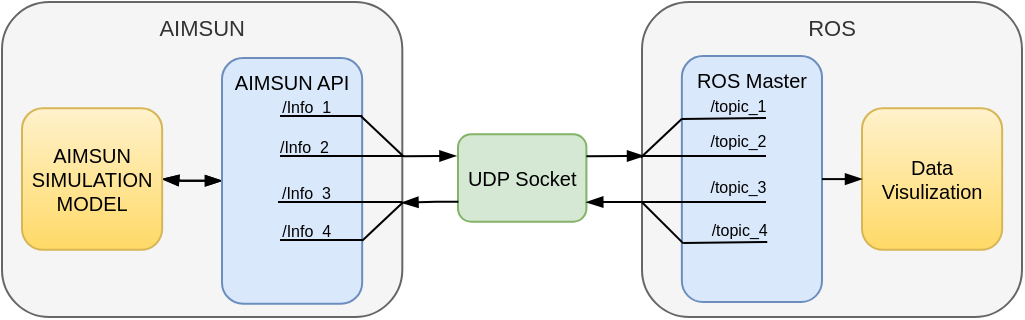 <mxfile version="14.4.9" type="github" pages="2">
  <diagram id="g7usEjnd5ee0Ly5ZbJtn" name="Page-1">
    <mxGraphModel dx="431" dy="216" grid="1" gridSize="10" guides="1" tooltips="1" connect="1" arrows="1" fold="1" page="1" pageScale="1" pageWidth="850" pageHeight="1100" math="0" shadow="0">
      <root>
        <mxCell id="0" />
        <mxCell id="1" parent="0" />
        <mxCell id="hz4YJR4XzvFQm0AhXdvi-3" value="AIMSUN" style="rounded=1;align=center;verticalAlign=top;fontSize=11;fontStyle=0;strokeColor=#666666;fillColor=#f5f5f5;fontColor=#333333;glass=0;" vertex="1" parent="1">
          <mxGeometry x="120" y="520" width="200.16" height="157.48" as="geometry" />
        </mxCell>
        <mxCell id="hz4YJR4XzvFQm0AhXdvi-12" value="" style="edgeStyle=orthogonalEdgeStyle;rounded=0;orthogonalLoop=1;jettySize=auto;endArrow=blockThin;endFill=1;startArrow=blockThin;startFill=1;" edge="1" parent="1" source="hz4YJR4XzvFQm0AhXdvi-4" target="hz4YJR4XzvFQm0AhXdvi-6">
          <mxGeometry relative="1" as="geometry" />
        </mxCell>
        <mxCell id="hz4YJR4XzvFQm0AhXdvi-13" value="" style="edgeStyle=orthogonalEdgeStyle;rounded=0;orthogonalLoop=1;jettySize=auto;startArrow=blockThin;startFill=1;endArrow=blockThin;endFill=1;strokeWidth=1;" edge="1" parent="1" source="hz4YJR4XzvFQm0AhXdvi-4" target="hz4YJR4XzvFQm0AhXdvi-6">
          <mxGeometry relative="1" as="geometry" />
        </mxCell>
        <mxCell id="hz4YJR4XzvFQm0AhXdvi-4" value="AIMSUN API" style="rounded=1;align=center;verticalAlign=top;fontSize=10;fontStyle=0;fillColor=#dae8fc;strokeColor=#6c8ebf;" vertex="1" parent="1">
          <mxGeometry x="230" y="548.01" width="70.079" height="122.834" as="geometry" />
        </mxCell>
        <mxCell id="hz4YJR4XzvFQm0AhXdvi-6" value="AIMSUN&#xa;SIMULATION&#xa;MODEL" style="rounded=1;align=center;verticalAlign=middle;fontSize=10;fontStyle=0;fillColor=#fff2cc;strokeColor=#d6b656;gradientColor=#ffd966;" vertex="1" parent="1">
          <mxGeometry x="130" y="573.07" width="70.08" height="70.866" as="geometry" />
        </mxCell>
        <mxCell id="hz4YJR4XzvFQm0AhXdvi-7" value="UDP Socket" style="rounded=1;align=center;verticalAlign=middle;fillColor=#d5e8d4;strokeColor=#82b366;fontSize=10;fontStyle=0;" vertex="1" parent="1">
          <mxGeometry x="348" y="586.15" width="64.21" height="43.71" as="geometry" />
        </mxCell>
        <mxCell id="hz4YJR4XzvFQm0AhXdvi-8" value="ROS" style="rounded=1;align=center;verticalAlign=top;fontSize=11;fontStyle=0;strokeColor=#666666;fillColor=#f5f5f5;fontColor=#333333;glass=0;" vertex="1" parent="1">
          <mxGeometry x="440" y="520" width="190" height="157.48" as="geometry" />
        </mxCell>
        <mxCell id="hz4YJR4XzvFQm0AhXdvi-9" value="ROS Master" style="rounded=1;align=center;verticalAlign=top;fontSize=10;fontStyle=0;fillColor=#dae8fc;strokeColor=#6c8ebf;" vertex="1" parent="1">
          <mxGeometry x="459.93" y="547.01" width="70.07" height="122.99" as="geometry" />
        </mxCell>
        <mxCell id="hz4YJR4XzvFQm0AhXdvi-15" value="Data&#xa;Visulization" style="rounded=1;align=center;verticalAlign=middle;fontSize=10;fontStyle=0;fillColor=#fff2cc;strokeColor=#d6b656;gradientColor=#ffd966;" vertex="1" parent="1">
          <mxGeometry x="550" y="573.07" width="70.079" height="70.866" as="geometry" />
        </mxCell>
        <mxCell id="hz4YJR4XzvFQm0AhXdvi-17" value="" style="rounded=0;orthogonalLoop=1;jettySize=auto;startArrow=blockThin;startFill=1;endArrow=none;endFill=0;strokeWidth=1;entryX=1.003;entryY=0.49;entryDx=0;entryDy=0;exitX=-0.012;exitY=0.247;exitDx=0;exitDy=0;exitPerimeter=0;entryPerimeter=0;" edge="1" parent="1" source="hz4YJR4XzvFQm0AhXdvi-7" target="hz4YJR4XzvFQm0AhXdvi-3">
          <mxGeometry relative="1" as="geometry">
            <mxPoint x="350" y="597" as="sourcePoint" />
            <mxPoint x="310" y="597" as="targetPoint" />
          </mxGeometry>
        </mxCell>
        <mxCell id="hz4YJR4XzvFQm0AhXdvi-18" value="" style="rounded=0;orthogonalLoop=1;jettySize=auto;startArrow=blockThin;startFill=1;endArrow=none;endFill=0;strokeWidth=1;entryX=1;entryY=0.25;entryDx=0;entryDy=0;" edge="1" parent="1" target="hz4YJR4XzvFQm0AhXdvi-7">
          <mxGeometry relative="1" as="geometry">
            <mxPoint x="441" y="597" as="sourcePoint" />
            <mxPoint x="300" y="607.077" as="targetPoint" />
          </mxGeometry>
        </mxCell>
        <mxCell id="hz4YJR4XzvFQm0AhXdvi-20" value="" style="edgeStyle=orthogonalEdgeStyle;rounded=0;orthogonalLoop=1;jettySize=auto;startArrow=blockThin;startFill=1;endArrow=none;endFill=0;strokeWidth=1;entryX=1;entryY=0.5;entryDx=0;entryDy=0;" edge="1" parent="1" source="hz4YJR4XzvFQm0AhXdvi-15" target="hz4YJR4XzvFQm0AhXdvi-9">
          <mxGeometry relative="1" as="geometry">
            <mxPoint x="466.18" y="606.56" as="sourcePoint" />
            <mxPoint x="424.21" y="607.078" as="targetPoint" />
          </mxGeometry>
        </mxCell>
        <mxCell id="hz4YJR4XzvFQm0AhXdvi-23" value="" style="edgeStyle=orthogonalEdgeStyle;rounded=0;orthogonalLoop=1;jettySize=auto;startArrow=none;startFill=0;endArrow=none;endFill=0;strokeWidth=1;" edge="1" parent="1">
          <mxGeometry relative="1" as="geometry">
            <mxPoint x="502" y="597.0" as="sourcePoint" />
            <mxPoint x="440" y="597.0" as="targetPoint" />
          </mxGeometry>
        </mxCell>
        <mxCell id="hz4YJR4XzvFQm0AhXdvi-24" value="/topic_2" style="edgeLabel;align=center;verticalAlign=middle;resizable=0;points=[];fontSize=8;labelBackgroundColor=none;" vertex="1" connectable="0" parent="hz4YJR4XzvFQm0AhXdvi-23">
          <mxGeometry x="-0.195" y="2" relative="1" as="geometry">
            <mxPoint x="11" y="-10" as="offset" />
          </mxGeometry>
        </mxCell>
        <mxCell id="hz4YJR4XzvFQm0AhXdvi-25" value="" style="rounded=0;orthogonalLoop=1;jettySize=auto;startArrow=none;startFill=0;endArrow=none;endFill=0;strokeWidth=1;" edge="1" parent="1">
          <mxGeometry relative="1" as="geometry">
            <mxPoint x="502.0" y="578.0" as="sourcePoint" />
            <mxPoint x="460" y="578.49" as="targetPoint" />
          </mxGeometry>
        </mxCell>
        <mxCell id="hz4YJR4XzvFQm0AhXdvi-26" value="/topic_1" style="edgeLabel;align=center;verticalAlign=middle;resizable=0;points=[];fontSize=8;labelBackgroundColor=none;" vertex="1" connectable="0" parent="hz4YJR4XzvFQm0AhXdvi-25">
          <mxGeometry x="-0.195" y="2" relative="1" as="geometry">
            <mxPoint x="2.94" y="-8.49" as="offset" />
          </mxGeometry>
        </mxCell>
        <mxCell id="hz4YJR4XzvFQm0AhXdvi-27" value="" style="rounded=0;orthogonalLoop=1;jettySize=auto;startArrow=none;startFill=0;endArrow=none;endFill=0;strokeWidth=1;entryX=-0.003;entryY=0.494;entryDx=0;entryDy=0;exitX=0.001;exitY=0.255;exitDx=0;exitDy=0;entryPerimeter=0;exitPerimeter=0;" edge="1" parent="1" source="hz4YJR4XzvFQm0AhXdvi-9" target="hz4YJR4XzvFQm0AhXdvi-8">
          <mxGeometry relative="1" as="geometry">
            <mxPoint x="450.84" y="607.12" as="sourcePoint" />
            <mxPoint x="424.21" y="607.077" as="targetPoint" />
          </mxGeometry>
        </mxCell>
        <mxCell id="K6NKCnMjnbAVRSnIbpeF-1" value="" style="edgeStyle=orthogonalEdgeStyle;rounded=0;orthogonalLoop=1;jettySize=auto;startArrow=none;startFill=0;endArrow=none;endFill=0;strokeWidth=1;" edge="1" parent="1">
          <mxGeometry relative="1" as="geometry">
            <mxPoint x="502" y="620.0" as="sourcePoint" />
            <mxPoint x="440" y="620.0" as="targetPoint" />
          </mxGeometry>
        </mxCell>
        <mxCell id="K6NKCnMjnbAVRSnIbpeF-2" value="/topic_3" style="edgeLabel;align=center;verticalAlign=middle;resizable=0;points=[];fontSize=8;labelBackgroundColor=none;" vertex="1" connectable="0" parent="K6NKCnMjnbAVRSnIbpeF-1">
          <mxGeometry x="-0.195" y="2" relative="1" as="geometry">
            <mxPoint x="11" y="-10" as="offset" />
          </mxGeometry>
        </mxCell>
        <mxCell id="K6NKCnMjnbAVRSnIbpeF-3" value="" style="rounded=0;orthogonalLoop=1;jettySize=auto;startArrow=none;startFill=0;endArrow=none;endFill=0;strokeWidth=1;" edge="1" parent="1">
          <mxGeometry relative="1" as="geometry">
            <mxPoint x="502.63" y="640.0" as="sourcePoint" />
            <mxPoint x="460.63" y="640.49" as="targetPoint" />
          </mxGeometry>
        </mxCell>
        <mxCell id="K6NKCnMjnbAVRSnIbpeF-4" value="/topic_4" style="edgeLabel;align=center;verticalAlign=middle;resizable=0;points=[];fontSize=8;labelBackgroundColor=none;" vertex="1" connectable="0" parent="K6NKCnMjnbAVRSnIbpeF-3">
          <mxGeometry x="-0.195" y="2" relative="1" as="geometry">
            <mxPoint x="2.94" y="-8.49" as="offset" />
          </mxGeometry>
        </mxCell>
        <mxCell id="K6NKCnMjnbAVRSnIbpeF-5" value="" style="rounded=0;orthogonalLoop=1;jettySize=auto;startArrow=none;startFill=0;endArrow=none;endFill=0;strokeWidth=1;exitX=0.001;exitY=0.255;exitDx=0;exitDy=0;exitPerimeter=0;entryX=0;entryY=0.636;entryDx=0;entryDy=0;entryPerimeter=0;" edge="1" parent="1" target="hz4YJR4XzvFQm0AhXdvi-8">
          <mxGeometry relative="1" as="geometry">
            <mxPoint x="460.643" y="640.673" as="sourcePoint" />
            <mxPoint x="440" y="621" as="targetPoint" />
          </mxGeometry>
        </mxCell>
        <mxCell id="K6NKCnMjnbAVRSnIbpeF-6" value="" style="edgeStyle=orthogonalEdgeStyle;rounded=0;orthogonalLoop=1;jettySize=auto;startArrow=none;startFill=0;endArrow=blockThin;endFill=1;strokeWidth=1;entryX=0.999;entryY=0.776;entryDx=0;entryDy=0;entryPerimeter=0;" edge="1" parent="1" target="hz4YJR4XzvFQm0AhXdvi-7">
          <mxGeometry relative="1" as="geometry">
            <mxPoint x="440" y="620" as="sourcePoint" />
            <mxPoint x="420" y="620" as="targetPoint" />
            <Array as="points">
              <mxPoint x="427" y="620" />
            </Array>
          </mxGeometry>
        </mxCell>
        <mxCell id="K6NKCnMjnbAVRSnIbpeF-7" value="" style="edgeStyle=orthogonalEdgeStyle;rounded=0;orthogonalLoop=1;jettySize=auto;startArrow=none;startFill=0;endArrow=blockThin;endFill=1;strokeWidth=1;entryX=0.998;entryY=0.637;entryDx=0;entryDy=0;entryPerimeter=0;exitX=0.003;exitY=0.771;exitDx=0;exitDy=0;exitPerimeter=0;" edge="1" parent="1" source="hz4YJR4XzvFQm0AhXdvi-7" target="hz4YJR4XzvFQm0AhXdvi-3">
          <mxGeometry relative="1" as="geometry">
            <mxPoint x="340" y="620" as="sourcePoint" />
            <mxPoint x="324.146" y="620.069" as="targetPoint" />
            <Array as="points">
              <mxPoint x="337" y="620" />
            </Array>
          </mxGeometry>
        </mxCell>
        <mxCell id="K6NKCnMjnbAVRSnIbpeF-8" value="" style="edgeStyle=orthogonalEdgeStyle;rounded=0;orthogonalLoop=1;jettySize=auto;startArrow=none;startFill=0;endArrow=none;endFill=0;strokeWidth=1;" edge="1" parent="1">
          <mxGeometry relative="1" as="geometry">
            <mxPoint x="321" y="597.0" as="sourcePoint" />
            <mxPoint x="259" y="597.0" as="targetPoint" />
            <Array as="points">
              <mxPoint x="299" y="597" />
              <mxPoint x="299" y="597" />
            </Array>
          </mxGeometry>
        </mxCell>
        <mxCell id="K6NKCnMjnbAVRSnIbpeF-9" value="/Info_2" style="edgeLabel;align=center;verticalAlign=middle;resizable=0;points=[];fontSize=8;labelBackgroundColor=none;" vertex="1" connectable="0" parent="K6NKCnMjnbAVRSnIbpeF-8">
          <mxGeometry x="-0.195" y="2" relative="1" as="geometry">
            <mxPoint x="-25.03" y="-7" as="offset" />
          </mxGeometry>
        </mxCell>
        <mxCell id="K6NKCnMjnbAVRSnIbpeF-10" value="" style="rounded=0;orthogonalLoop=1;jettySize=auto;startArrow=none;startFill=0;endArrow=none;endFill=0;strokeWidth=1;entryX=-0.003;entryY=0.494;entryDx=0;entryDy=0;exitX=0.001;exitY=0.255;exitDx=0;exitDy=0;entryPerimeter=0;exitPerimeter=0;" edge="1" parent="1">
          <mxGeometry relative="1" as="geometry">
            <mxPoint x="320.65" y="620.002" as="sourcePoint" />
            <mxPoint x="300.08" y="639.425" as="targetPoint" />
          </mxGeometry>
        </mxCell>
        <mxCell id="K6NKCnMjnbAVRSnIbpeF-11" value="" style="rounded=0;orthogonalLoop=1;jettySize=auto;startArrow=none;startFill=0;endArrow=none;endFill=0;strokeWidth=1;exitX=0.001;exitY=0.255;exitDx=0;exitDy=0;exitPerimeter=0;entryX=0.992;entryY=0.237;entryDx=0;entryDy=0;entryPerimeter=0;" edge="1" parent="1" target="hz4YJR4XzvFQm0AhXdvi-4">
          <mxGeometry relative="1" as="geometry">
            <mxPoint x="320.163" y="596.583" as="sourcePoint" />
            <mxPoint x="299.52" y="576.067" as="targetPoint" />
          </mxGeometry>
        </mxCell>
        <mxCell id="K6NKCnMjnbAVRSnIbpeF-12" value="" style="edgeStyle=orthogonalEdgeStyle;rounded=0;orthogonalLoop=1;jettySize=auto;startArrow=none;startFill=0;endArrow=none;endFill=0;strokeWidth=1;" edge="1" parent="1">
          <mxGeometry relative="1" as="geometry">
            <mxPoint x="279" y="577" as="sourcePoint" />
            <mxPoint x="259" y="577.0" as="targetPoint" />
            <Array as="points">
              <mxPoint x="300.08" y="577" />
              <mxPoint x="300.08" y="577" />
            </Array>
          </mxGeometry>
        </mxCell>
        <mxCell id="K6NKCnMjnbAVRSnIbpeF-13" value="/Info_1" style="edgeLabel;align=center;verticalAlign=middle;resizable=0;points=[];fontSize=8;labelBackgroundColor=none;" vertex="1" connectable="0" parent="K6NKCnMjnbAVRSnIbpeF-12">
          <mxGeometry x="-0.195" y="2" relative="1" as="geometry">
            <mxPoint x="-24.12" y="-7" as="offset" />
          </mxGeometry>
        </mxCell>
        <mxCell id="K6NKCnMjnbAVRSnIbpeF-14" value="" style="edgeStyle=orthogonalEdgeStyle;rounded=0;orthogonalLoop=1;jettySize=auto;startArrow=none;startFill=0;endArrow=none;endFill=0;strokeWidth=1;" edge="1" parent="1">
          <mxGeometry relative="1" as="geometry">
            <mxPoint x="320" y="620.0" as="sourcePoint" />
            <mxPoint x="258" y="620.0" as="targetPoint" />
            <Array as="points">
              <mxPoint x="298" y="620" />
              <mxPoint x="298" y="620" />
            </Array>
          </mxGeometry>
        </mxCell>
        <mxCell id="K6NKCnMjnbAVRSnIbpeF-15" value="/Info_3" style="edgeLabel;align=center;verticalAlign=middle;resizable=0;points=[];fontSize=8;labelBackgroundColor=none;" vertex="1" connectable="0" parent="K6NKCnMjnbAVRSnIbpeF-14">
          <mxGeometry x="-0.195" y="2" relative="1" as="geometry">
            <mxPoint x="-23.03" y="-7" as="offset" />
          </mxGeometry>
        </mxCell>
        <mxCell id="K6NKCnMjnbAVRSnIbpeF-16" value="" style="edgeStyle=orthogonalEdgeStyle;rounded=0;orthogonalLoop=1;jettySize=auto;startArrow=none;startFill=0;endArrow=none;endFill=0;strokeWidth=1;" edge="1" parent="1">
          <mxGeometry relative="1" as="geometry">
            <mxPoint x="279" y="639" as="sourcePoint" />
            <mxPoint x="259" y="639.0" as="targetPoint" />
            <Array as="points">
              <mxPoint x="300.08" y="639" />
              <mxPoint x="300.08" y="639" />
            </Array>
          </mxGeometry>
        </mxCell>
        <mxCell id="K6NKCnMjnbAVRSnIbpeF-17" value="/Info_4" style="edgeLabel;align=center;verticalAlign=middle;resizable=0;points=[];fontSize=8;labelBackgroundColor=none;" vertex="1" connectable="0" parent="K6NKCnMjnbAVRSnIbpeF-16">
          <mxGeometry x="-0.195" y="2" relative="1" as="geometry">
            <mxPoint x="-24.12" y="-7" as="offset" />
          </mxGeometry>
        </mxCell>
      </root>
    </mxGraphModel>
  </diagram>
  <diagram id="0cfiP9lgbRmooCwSaKp9" name="Page-2">
    <mxGraphModel dx="1550" dy="836" grid="1" gridSize="10" guides="1" tooltips="1" connect="1" arrows="1" fold="1" page="1" pageScale="1" pageWidth="850" pageHeight="1100" math="0" shadow="0">
      <root>
        <mxCell id="zubyIa7aWpSav51OET3G-0" />
        <mxCell id="zubyIa7aWpSav51OET3G-1" parent="zubyIa7aWpSav51OET3G-0" />
        <mxCell id="zubyIa7aWpSav51OET3G-2" value="" style="edgeStyle=orthogonalEdgeStyle;rounded=0;orthogonalLoop=1;jettySize=auto;startArrow=none;startFill=0;endArrow=classicThin;endFill=1;fontSize=7;dashed=1;" edge="1" parent="zubyIa7aWpSav51OET3G-1" source="zubyIa7aWpSav51OET3G-6" target="zubyIa7aWpSav51OET3G-14">
          <mxGeometry relative="1" as="geometry" />
        </mxCell>
        <mxCell id="zubyIa7aWpSav51OET3G-3" value="estimation\&#xa;preview" style="edgeLabel;align=center;verticalAlign=middle;resizable=0;points=[];fontSize=7;" vertex="1" connectable="0" parent="zubyIa7aWpSav51OET3G-2">
          <mxGeometry x="-0.254" relative="1" as="geometry">
            <mxPoint x="-22" y="-6.04" as="offset" />
          </mxGeometry>
        </mxCell>
        <mxCell id="zubyIa7aWpSav51OET3G-4" value="" style="edgeStyle=orthogonalEdgeStyle;rounded=0;orthogonalLoop=1;jettySize=auto;entryX=0;entryY=0.25;entryDx=0;entryDy=0;startArrow=none;startFill=0;endArrow=classicThin;endFill=1;fontSize=7;exitX=1;exitY=0.5;exitDx=0;exitDy=0;" edge="1" parent="zubyIa7aWpSav51OET3G-1" source="zubyIa7aWpSav51OET3G-6" target="zubyIa7aWpSav51OET3G-35">
          <mxGeometry relative="1" as="geometry">
            <Array as="points">
              <mxPoint x="420" y="246" />
              <mxPoint x="420" y="278" />
            </Array>
          </mxGeometry>
        </mxCell>
        <mxCell id="zubyIa7aWpSav51OET3G-5" value="bank, &#xa;grade" style="edgeLabel;align=center;verticalAlign=middle;resizable=0;points=[];fontSize=7;" vertex="1" connectable="0" parent="zubyIa7aWpSav51OET3G-4">
          <mxGeometry x="0.588" y="-1" relative="1" as="geometry">
            <mxPoint x="23" y="-2.1" as="offset" />
          </mxGeometry>
        </mxCell>
        <mxCell id="zubyIa7aWpSav51OET3G-6" value="road friction,&#xa;road geometry" style="rounded=1;labelBackgroundColor=none;arcSize=16;verticalAlign=middle;fontSize=10;align=center;fillColor=#f5f5f5;strokeColor=#666666;fontColor=#333333;" vertex="1" parent="zubyIa7aWpSav51OET3G-1">
          <mxGeometry x="175" y="230" width="66" height="31.42" as="geometry" />
        </mxCell>
        <mxCell id="zubyIa7aWpSav51OET3G-7" value="Vehicle Kinematics" style="rounded=1;align=center;verticalAlign=top;fontSize=10;fontStyle=0;strokeColor=#666666;fillColor=#f5f5f5;fontColor=#333333;glass=0;" vertex="1" parent="zubyIa7aWpSav51OET3G-1">
          <mxGeometry x="461.65" y="320" width="98.35" height="126" as="geometry" />
        </mxCell>
        <mxCell id="zubyIa7aWpSav51OET3G-8" value="Vehicle Dynamics" style="rounded=1;align=center;verticalAlign=top;fontSize=10;fontStyle=0;strokeColor=#666666;fillColor=#f5f5f5;fontColor=#333333;glass=0;" vertex="1" parent="zubyIa7aWpSav51OET3G-1">
          <mxGeometry x="290.32" y="270" width="108.35" height="176" as="geometry" />
        </mxCell>
        <mxCell id="zubyIa7aWpSav51OET3G-9" value="" style="edgeStyle=orthogonalEdgeStyle;rounded=0;orthogonalLoop=1;jettySize=auto;entryX=0;entryY=0.5;entryDx=0;entryDy=0;exitX=1;exitY=0.25;exitDx=0;exitDy=0;endArrow=classicThin;endFill=1;" edge="1" parent="zubyIa7aWpSav51OET3G-1" source="zubyIa7aWpSav51OET3G-14" target="zubyIa7aWpSav51OET3G-17">
          <mxGeometry relative="1" as="geometry">
            <mxPoint x="230" y="369" as="sourcePoint" />
          </mxGeometry>
        </mxCell>
        <mxCell id="zubyIa7aWpSav51OET3G-10" value="driving/brake &#xa;torque T" style="edgeLabel;align=center;verticalAlign=middle;resizable=0;points=[];fontSize=7;" vertex="1" connectable="0" parent="zubyIa7aWpSav51OET3G-9">
          <mxGeometry x="-0.258" y="-1" relative="1" as="geometry">
            <mxPoint x="1.24" y="-11.41" as="offset" />
          </mxGeometry>
        </mxCell>
        <mxCell id="zubyIa7aWpSav51OET3G-11" value="" style="edgeStyle=orthogonalEdgeStyle;rounded=0;orthogonalLoop=1;jettySize=auto;exitX=1;exitY=0.75;exitDx=0;exitDy=0;fontSize=7;endArrow=classicThin;endFill=1;fillColor=#d5e8d4;strokeColor=#82b366;entryX=0;entryY=0.25;entryDx=0;entryDy=0;" edge="1" parent="zubyIa7aWpSav51OET3G-1" source="zubyIa7aWpSav51OET3G-14" target="zubyIa7aWpSav51OET3G-25">
          <mxGeometry relative="1" as="geometry" />
        </mxCell>
        <mxCell id="zubyIa7aWpSav51OET3G-12" value="steering δ" style="edgeLabel;align=center;verticalAlign=middle;resizable=0;points=[];fontSize=7;" vertex="1" connectable="0" parent="zubyIa7aWpSav51OET3G-11">
          <mxGeometry x="-0.199" y="1" relative="1" as="geometry">
            <mxPoint x="-10.86" y="-25.51" as="offset" />
          </mxGeometry>
        </mxCell>
        <mxCell id="zubyIa7aWpSav51OET3G-13" value="" style="edgeStyle=orthogonalEdgeStyle;rounded=0;orthogonalLoop=1;jettySize=auto;exitX=1;exitY=0.75;exitDx=0;exitDy=0;entryX=0;entryY=0.25;entryDx=0;entryDy=0;fontSize=7;endArrow=classicThin;endFill=1;fillColor=#d5e8d4;strokeColor=#82b366;" edge="1" parent="zubyIa7aWpSav51OET3G-1" source="zubyIa7aWpSav51OET3G-14" target="zubyIa7aWpSav51OET3G-28">
          <mxGeometry relative="1" as="geometry">
            <Array as="points">
              <mxPoint x="420" y="356" />
              <mxPoint x="420" y="401" />
            </Array>
          </mxGeometry>
        </mxCell>
        <mxCell id="zubyIa7aWpSav51OET3G-14" value="Driver &#xa;Model and &#xa;Controller" style="rounded=1;align=center;verticalAlign=middle;fontSize=10;fontStyle=0;fillColor=#F8CBAD;strokeColor=#578EC0;arcSize=10;" vertex="1" parent="zubyIa7aWpSav51OET3G-1">
          <mxGeometry x="175" y="284.68" width="66" height="95.03" as="geometry" />
        </mxCell>
        <mxCell id="zubyIa7aWpSav51OET3G-15" value="" style="edgeStyle=orthogonalEdgeStyle;rounded=0;orthogonalLoop=1;jettySize=auto;fontSize=7;entryX=0;entryY=0.25;entryDx=0;entryDy=0;endArrow=classicThin;endFill=1;fillColor=#dae8fc;strokeColor=#6c8ebf;" edge="1" parent="zubyIa7aWpSav51OET3G-1" source="zubyIa7aWpSav51OET3G-17" target="zubyIa7aWpSav51OET3G-31">
          <mxGeometry relative="1" as="geometry">
            <mxPoint x="460" y="300" as="targetPoint" />
            <Array as="points">
              <mxPoint x="420" y="308" />
              <mxPoint x="420" y="348" />
            </Array>
          </mxGeometry>
        </mxCell>
        <mxCell id="zubyIa7aWpSav51OET3G-16" value="rotational &#xa;velocity ω" style="edgeLabel;align=center;verticalAlign=middle;resizable=0;points=[];fontSize=7;" vertex="1" connectable="0" parent="zubyIa7aWpSav51OET3G-15">
          <mxGeometry x="0.169" relative="1" as="geometry">
            <mxPoint x="18.64" y="-10.92" as="offset" />
          </mxGeometry>
        </mxCell>
        <mxCell id="zubyIa7aWpSav51OET3G-17" value="4 Wheels" style="rounded=1;align=center;verticalAlign=middle;fontSize=10;fontStyle=0;fillColor=#fff2cc;strokeColor=#d6b656;gradientColor=#ffd966;" vertex="1" parent="zubyIa7aWpSav51OET3G-1">
          <mxGeometry x="303" y="298.425" width="83" height="20" as="geometry" />
        </mxCell>
        <mxCell id="zubyIa7aWpSav51OET3G-18" value="" style="edgeStyle=orthogonalEdgeStyle;rounded=0;orthogonalLoop=1;jettySize=auto;exitX=0.5;exitY=1;exitDx=0;exitDy=0;" edge="1" parent="zubyIa7aWpSav51OET3G-1" source="zubyIa7aWpSav51OET3G-17" target="zubyIa7aWpSav51OET3G-17">
          <mxGeometry relative="1" as="geometry" />
        </mxCell>
        <mxCell id="zubyIa7aWpSav51OET3G-19" value="" style="edgeStyle=orthogonalEdgeStyle;rounded=0;orthogonalLoop=1;jettySize=auto;exitX=1;exitY=0.5;exitDx=0;exitDy=0;fontSize=7;endArrow=classicThin;endFill=1;entryX=0.5;entryY=1;entryDx=0;entryDy=0;" edge="1" parent="zubyIa7aWpSav51OET3G-1" source="zubyIa7aWpSav51OET3G-21" target="zubyIa7aWpSav51OET3G-25">
          <mxGeometry relative="1" as="geometry">
            <mxPoint x="345" y="430" as="targetPoint" />
            <Array as="points">
              <mxPoint x="704" y="332" />
              <mxPoint x="704" y="470" />
              <mxPoint x="345" y="470" />
            </Array>
          </mxGeometry>
        </mxCell>
        <mxCell id="zubyIa7aWpSav51OET3G-20" value="Ftx,Fty" style="edgeLabel;align=center;verticalAlign=middle;resizable=0;points=[];fontSize=7;" vertex="1" connectable="0" parent="zubyIa7aWpSav51OET3G-19">
          <mxGeometry x="0.217" relative="1" as="geometry">
            <mxPoint x="2.99" y="-6" as="offset" />
          </mxGeometry>
        </mxCell>
        <mxCell id="zubyIa7aWpSav51OET3G-21" value="Tires" style="rounded=1;align=center;verticalAlign=middle;fillColor=#d0cee2;strokeColor=#56517e;fontSize=9;fontStyle=0;" vertex="1" parent="zubyIa7aWpSav51OET3G-1">
          <mxGeometry x="620" y="305.32" width="64" height="53.76" as="geometry" />
        </mxCell>
        <mxCell id="zubyIa7aWpSav51OET3G-22" value="" style="edgeStyle=orthogonalEdgeStyle;rounded=0;orthogonalLoop=1;jettySize=auto;fontSize=7;entryX=-0.003;entryY=0.685;entryDx=0;entryDy=0;entryPerimeter=0;endArrow=classicThin;endFill=1;exitX=1;exitY=0.75;exitDx=0;exitDy=0;fillColor=#fff2cc;strokeColor=#d6b656;" edge="1" parent="zubyIa7aWpSav51OET3G-1" source="zubyIa7aWpSav51OET3G-25" target="zubyIa7aWpSav51OET3G-28">
          <mxGeometry relative="1" as="geometry" />
        </mxCell>
        <mxCell id="zubyIa7aWpSav51OET3G-23" value="Vx,Vy,r" style="edgeLabel;align=center;verticalAlign=middle;resizable=0;points=[];fontSize=7;" vertex="1" connectable="0" parent="zubyIa7aWpSav51OET3G-22">
          <mxGeometry x="-0.624" relative="1" as="geometry">
            <mxPoint x="9.99" y="-5.7" as="offset" />
          </mxGeometry>
        </mxCell>
        <mxCell id="zubyIa7aWpSav51OET3G-24" value="" style="edgeStyle=orthogonalEdgeStyle;rounded=0;orthogonalLoop=1;jettySize=auto;startArrow=none;startFill=0;endArrow=classicThin;endFill=1;fontSize=7;entryX=0;entryY=0.75;entryDx=0;entryDy=0;exitX=1;exitY=0.75;exitDx=0;exitDy=0;fillColor=#fff2cc;strokeColor=#d6b656;" edge="1" parent="zubyIa7aWpSav51OET3G-1" source="zubyIa7aWpSav51OET3G-25" target="zubyIa7aWpSav51OET3G-31">
          <mxGeometry relative="1" as="geometry">
            <mxPoint x="450" y="410" as="targetPoint" />
            <Array as="points">
              <mxPoint x="440" y="416" />
              <mxPoint x="440" y="364" />
            </Array>
          </mxGeometry>
        </mxCell>
        <mxCell id="zubyIa7aWpSav51OET3G-25" value="Vehicle Body:&#xa;Longitudinal,&#xa;Lateral,Yaw" style="rounded=1;align=center;verticalAlign=middle;fontSize=10;fontStyle=0;fillColor=#fff2cc;strokeColor=#d6b656;gradientColor=#ffd966;" vertex="1" parent="zubyIa7aWpSav51OET3G-1">
          <mxGeometry x="303.68" y="363" width="83" height="70" as="geometry" />
        </mxCell>
        <mxCell id="zubyIa7aWpSav51OET3G-26" value="" style="edgeStyle=orthogonalEdgeStyle;rounded=0;orthogonalLoop=1;jettySize=auto;startArrow=none;startFill=0;endArrow=classicThin;endFill=1;fontSize=7;entryX=-0.01;entryY=0.795;entryDx=0;entryDy=0;entryPerimeter=0;" edge="1" parent="zubyIa7aWpSav51OET3G-1" source="zubyIa7aWpSav51OET3G-28" target="zubyIa7aWpSav51OET3G-21">
          <mxGeometry relative="1" as="geometry">
            <mxPoint x="610" y="370" as="targetPoint" />
            <Array as="points">
              <mxPoint x="600" y="410" />
              <mxPoint x="600" y="348" />
            </Array>
          </mxGeometry>
        </mxCell>
        <mxCell id="zubyIa7aWpSav51OET3G-27" value="α" style="edgeLabel;align=center;verticalAlign=middle;resizable=0;points=[];fontSize=7;" vertex="1" connectable="0" parent="zubyIa7aWpSav51OET3G-26">
          <mxGeometry x="-0.642" y="-1" relative="1" as="geometry">
            <mxPoint x="5.88" y="-9.8" as="offset" />
          </mxGeometry>
        </mxCell>
        <mxCell id="zubyIa7aWpSav51OET3G-28" value="Slip Angle" style="rounded=1;align=center;verticalAlign=middle;fillColor=#b1ddf0;strokeColor=#10739e;fontSize=9;fontStyle=0;" vertex="1" parent="zubyIa7aWpSav51OET3G-1">
          <mxGeometry x="478.72" y="394.094" width="64.21" height="31.42" as="geometry" />
        </mxCell>
        <mxCell id="zubyIa7aWpSav51OET3G-29" value="" style="edgeStyle=orthogonalEdgeStyle;rounded=0;orthogonalLoop=1;jettySize=auto;startArrow=none;startFill=0;endArrow=classicThin;endFill=1;fontSize=7;entryX=0;entryY=0.599;entryDx=0;entryDy=0;entryPerimeter=0;" edge="1" parent="zubyIa7aWpSav51OET3G-1" source="zubyIa7aWpSav51OET3G-31" target="zubyIa7aWpSav51OET3G-21">
          <mxGeometry relative="1" as="geometry">
            <mxPoint x="600" y="342" as="targetPoint" />
            <Array as="points">
              <mxPoint x="590" y="356" />
              <mxPoint x="590" y="338" />
            </Array>
          </mxGeometry>
        </mxCell>
        <mxCell id="zubyIa7aWpSav51OET3G-30" value="κ" style="edgeLabel;align=center;verticalAlign=middle;resizable=0;points=[];fontSize=7;" vertex="1" connectable="0" parent="zubyIa7aWpSav51OET3G-29">
          <mxGeometry x="0.016" y="6" relative="1" as="geometry">
            <mxPoint x="-12.88" y="-6.31" as="offset" />
          </mxGeometry>
        </mxCell>
        <mxCell id="zubyIa7aWpSav51OET3G-31" value="Slip Ratio" style="rounded=1;align=center;verticalAlign=middle;fillColor=#b1ddf0;strokeColor=#10739e;fontSize=9;fontStyle=0;" vertex="1" parent="zubyIa7aWpSav51OET3G-1">
          <mxGeometry x="478.72" y="340.29" width="64.21" height="31.42" as="geometry" />
        </mxCell>
        <mxCell id="zubyIa7aWpSav51OET3G-32" value="" style="edgeStyle=orthogonalEdgeStyle;rounded=0;orthogonalLoop=1;jettySize=auto;exitX=1;exitY=0.75;exitDx=0;exitDy=0;fontSize=7;endArrow=classicThin;endFill=1;fillColor=#d5e8d4;strokeColor=#82b366;entryX=0;entryY=0.5;entryDx=0;entryDy=0;" edge="1" parent="zubyIa7aWpSav51OET3G-1" source="zubyIa7aWpSav51OET3G-14" target="zubyIa7aWpSav51OET3G-31">
          <mxGeometry relative="1" as="geometry">
            <mxPoint x="230" y="365.953" as="sourcePoint" />
            <mxPoint x="337.68" y="410" as="targetPoint" />
          </mxGeometry>
        </mxCell>
        <mxCell id="zubyIa7aWpSav51OET3G-33" value="" style="edgeStyle=orthogonalEdgeStyle;rounded=0;orthogonalLoop=1;jettySize=auto;startArrow=none;startFill=0;endArrow=classicThin;endFill=1;fontSize=7;entryX=-0.012;entryY=0.402;entryDx=0;entryDy=0;entryPerimeter=0;" edge="1" parent="zubyIa7aWpSav51OET3G-1" source="zubyIa7aWpSav51OET3G-35" target="zubyIa7aWpSav51OET3G-21">
          <mxGeometry relative="1" as="geometry">
            <mxPoint x="600" y="329" as="targetPoint" />
            <Array as="points">
              <mxPoint x="590" y="286" />
              <mxPoint x="590" y="327" />
            </Array>
          </mxGeometry>
        </mxCell>
        <mxCell id="zubyIa7aWpSav51OET3G-34" value="Fz" style="edgeLabel;align=center;verticalAlign=middle;resizable=0;points=[];fontSize=7;" vertex="1" connectable="0" parent="zubyIa7aWpSav51OET3G-33">
          <mxGeometry x="-0.736" y="1" relative="1" as="geometry">
            <mxPoint x="-1.24" y="-6" as="offset" />
          </mxGeometry>
        </mxCell>
        <mxCell id="zubyIa7aWpSav51OET3G-35" value="Normal Force" style="rounded=1;align=center;verticalAlign=middle;fontSize=9;fontStyle=0;fillColor=#f5f5f5;strokeColor=#666666;fontColor=#333333;" vertex="1" parent="zubyIa7aWpSav51OET3G-1">
          <mxGeometry x="461.65" y="270" width="98.35" height="31.42" as="geometry" />
        </mxCell>
        <mxCell id="zubyIa7aWpSav51OET3G-36" value="" style="edgeStyle=orthogonalEdgeStyle;rounded=0;orthogonalLoop=1;jettySize=auto;startArrow=none;startFill=0;endArrow=classicThin;endFill=1;fontSize=7;entryX=0;entryY=0.75;entryDx=0;entryDy=0;exitX=1;exitY=0.25;exitDx=0;exitDy=0;" edge="1" parent="zubyIa7aWpSav51OET3G-1" source="zubyIa7aWpSav51OET3G-25" target="zubyIa7aWpSav51OET3G-35">
          <mxGeometry relative="1" as="geometry">
            <Array as="points">
              <mxPoint x="410" y="381" />
              <mxPoint x="410" y="294" />
              <mxPoint x="452" y="294" />
            </Array>
            <mxPoint x="387" y="378" as="sourcePoint" />
            <mxPoint x="456.97" y="438.725" as="targetPoint" />
          </mxGeometry>
        </mxCell>
        <mxCell id="zubyIa7aWpSav51OET3G-37" value="ax,ay" style="edgeLabel;align=center;verticalAlign=middle;resizable=0;points=[];fontSize=7;" vertex="1" connectable="0" parent="zubyIa7aWpSav51OET3G-36">
          <mxGeometry x="-0.536" y="1" relative="1" as="geometry">
            <mxPoint x="24" y="-77.87" as="offset" />
          </mxGeometry>
        </mxCell>
        <mxCell id="zubyIa7aWpSav51OET3G-38" value="" style="edgeStyle=orthogonalEdgeStyle;rounded=0;orthogonalLoop=1;jettySize=auto;startArrow=none;startFill=0;endArrow=classicThin;endFill=1;fontSize=7;entryX=0;entryY=0.75;entryDx=0;entryDy=0;exitX=1;exitY=0.75;exitDx=0;exitDy=0;fillColor=#fff2cc;strokeColor=#d6b656;" edge="1" parent="zubyIa7aWpSav51OET3G-1" source="zubyIa7aWpSav51OET3G-25" target="zubyIa7aWpSav51OET3G-25">
          <mxGeometry relative="1" as="geometry">
            <mxPoint x="478.72" y="389.645" as="targetPoint" />
            <mxPoint x="396.68" y="425.5" as="sourcePoint" />
            <Array as="points">
              <mxPoint x="440" y="416" />
              <mxPoint x="440" y="460" />
              <mxPoint x="270" y="460" />
              <mxPoint x="270" y="416" />
            </Array>
          </mxGeometry>
        </mxCell>
        <mxCell id="zubyIa7aWpSav51OET3G-39" value="" style="edgeStyle=orthogonalEdgeStyle;rounded=0;orthogonalLoop=1;jettySize=auto;startArrow=none;startFill=0;endArrow=classicThin;endFill=1;fontSize=7;entryX=0;entryY=0.75;entryDx=0;entryDy=0;exitX=1;exitY=0.75;exitDx=0;exitDy=0;fillColor=#fff2cc;strokeColor=#d6b656;" edge="1" parent="zubyIa7aWpSav51OET3G-1" source="zubyIa7aWpSav51OET3G-25" target="zubyIa7aWpSav51OET3G-14">
          <mxGeometry relative="1" as="geometry">
            <mxPoint x="313.68" y="425.5" as="targetPoint" />
            <mxPoint x="396.68" y="425.5" as="sourcePoint" />
            <Array as="points">
              <mxPoint x="440" y="416" />
              <mxPoint x="440" y="460" />
              <mxPoint x="150" y="460" />
              <mxPoint x="150" y="356" />
            </Array>
          </mxGeometry>
        </mxCell>
        <mxCell id="zubyIa7aWpSav51OET3G-40" value="" style="edgeStyle=orthogonalEdgeStyle;rounded=0;orthogonalLoop=1;jettySize=auto;entryX=0;entryY=0.5;entryDx=0;entryDy=0;exitX=1;exitY=0.25;exitDx=0;exitDy=0;endArrow=classicThin;endFill=1;" edge="1" parent="zubyIa7aWpSav51OET3G-1">
          <mxGeometry relative="1" as="geometry">
            <mxPoint x="131" y="308.238" as="sourcePoint" />
            <mxPoint x="175" y="308.225" as="targetPoint" />
          </mxGeometry>
        </mxCell>
        <mxCell id="zubyIa7aWpSav51OET3G-41" value="desired&#xa;trajectory" style="edgeLabel;align=center;verticalAlign=middle;resizable=0;points=[];fontSize=7;" vertex="1" connectable="0" parent="zubyIa7aWpSav51OET3G-40">
          <mxGeometry x="-0.258" y="-1" relative="1" as="geometry">
            <mxPoint x="2.67" y="-10.81" as="offset" />
          </mxGeometry>
        </mxCell>
        <mxCell id="zubyIa7aWpSav51OET3G-42" value="" style="edgeStyle=orthogonalEdgeStyle;rounded=0;orthogonalLoop=1;jettySize=auto;startArrow=none;startFill=0;endArrow=classicThin;endFill=1;fontSize=7;exitX=1;exitY=0.5;exitDx=0;exitDy=0;entryX=-0.002;entryY=0.203;entryDx=0;entryDy=0;entryPerimeter=0;" edge="1" parent="zubyIa7aWpSav51OET3G-1" source="zubyIa7aWpSav51OET3G-6" target="zubyIa7aWpSav51OET3G-21">
          <mxGeometry relative="1" as="geometry">
            <mxPoint x="241" y="245.71" as="sourcePoint" />
            <mxPoint x="619.872" y="316.233" as="targetPoint" />
            <Array as="points">
              <mxPoint x="600" y="246" />
              <mxPoint x="600" y="316" />
            </Array>
          </mxGeometry>
        </mxCell>
        <mxCell id="zubyIa7aWpSav51OET3G-43" value="μ" style="edgeLabel;align=center;verticalAlign=middle;resizable=0;points=[];fontSize=7;" vertex="1" connectable="0" parent="zubyIa7aWpSav51OET3G-42">
          <mxGeometry x="0.333" y="1" relative="1" as="geometry">
            <mxPoint x="26.2" y="-6.72" as="offset" />
          </mxGeometry>
        </mxCell>
      </root>
    </mxGraphModel>
  </diagram>
</mxfile>

